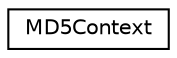 digraph "Graphical Class Hierarchy"
{
  edge [fontname="Helvetica",fontsize="10",labelfontname="Helvetica",labelfontsize="10"];
  node [fontname="Helvetica",fontsize="10",shape=record];
  rankdir="LR";
  Node1 [label="MD5Context",height=0.2,width=0.4,color="black", fillcolor="white", style="filled",URL="$struct_m_d5_context.html"];
}
